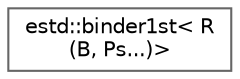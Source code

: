 digraph "Graphical Class Hierarchy"
{
 // LATEX_PDF_SIZE
  bgcolor="transparent";
  edge [fontname=Helvetica,fontsize=10,labelfontname=Helvetica,labelfontsize=10];
  node [fontname=Helvetica,fontsize=10,shape=box,height=0.2,width=0.4];
  rankdir="LR";
  Node0 [id="Node000000",label="estd::binder1st\< R\l(B, Ps...)\>",height=0.2,width=0.4,color="grey40", fillcolor="white", style="filled",URL="$da/d20/structestd_1_1binder1st_3_01R_07B_00_01Ps_8_8_8_08_4.html",tooltip=" "];
}
